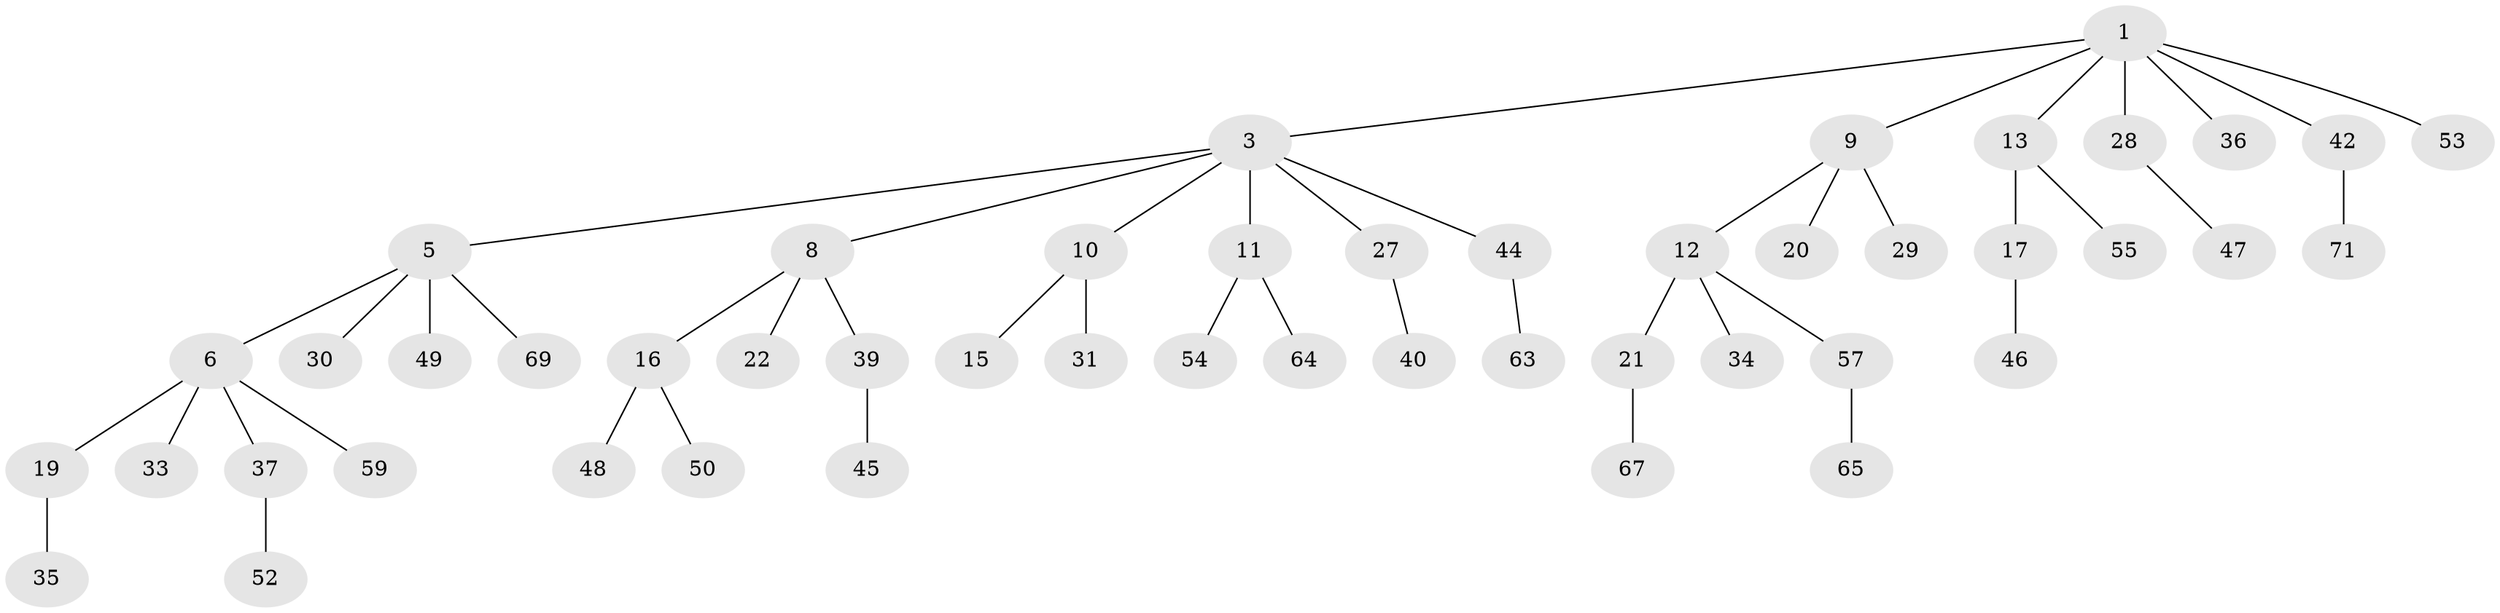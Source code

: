 // original degree distribution, {4: 0.06944444444444445, 5: 0.041666666666666664, 6: 0.013888888888888888, 3: 0.125, 2: 0.2777777777777778, 1: 0.4722222222222222}
// Generated by graph-tools (version 1.1) at 2025/11/02/27/25 16:11:27]
// undirected, 49 vertices, 48 edges
graph export_dot {
graph [start="1"]
  node [color=gray90,style=filled];
  1 [super="+2"];
  3 [super="+4"];
  5 [super="+61"];
  6 [super="+7"];
  8 [super="+14"];
  9 [super="+25"];
  10 [super="+26"];
  11 [super="+60"];
  12 [super="+23"];
  13 [super="+66"];
  15 [super="+38"];
  16 [super="+18"];
  17 [super="+24"];
  19 [super="+41"];
  20;
  21 [super="+58"];
  22 [super="+68"];
  27;
  28 [super="+32"];
  29;
  30;
  31;
  33;
  34 [super="+70"];
  35;
  36;
  37;
  39;
  40 [super="+56"];
  42 [super="+43"];
  44;
  45;
  46;
  47 [super="+51"];
  48;
  49;
  50;
  52;
  53;
  54;
  55;
  57 [super="+62"];
  59;
  63;
  64;
  65;
  67;
  69 [super="+72"];
  71;
  1 -- 3;
  1 -- 9;
  1 -- 36;
  1 -- 53;
  1 -- 42;
  1 -- 28;
  1 -- 13;
  3 -- 5;
  3 -- 8;
  3 -- 10;
  3 -- 27;
  3 -- 11;
  3 -- 44;
  5 -- 6;
  5 -- 30;
  5 -- 49;
  5 -- 69;
  6 -- 59;
  6 -- 33;
  6 -- 19;
  6 -- 37;
  8 -- 39;
  8 -- 16;
  8 -- 22;
  9 -- 12;
  9 -- 20;
  9 -- 29;
  10 -- 15;
  10 -- 31;
  11 -- 54;
  11 -- 64;
  12 -- 21;
  12 -- 57;
  12 -- 34;
  13 -- 17;
  13 -- 55;
  16 -- 50;
  16 -- 48;
  17 -- 46;
  19 -- 35;
  21 -- 67;
  27 -- 40;
  28 -- 47;
  37 -- 52;
  39 -- 45;
  42 -- 71;
  44 -- 63;
  57 -- 65;
}
